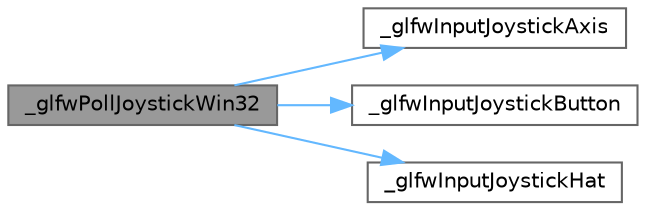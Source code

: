 digraph "_glfwPollJoystickWin32"
{
 // LATEX_PDF_SIZE
  bgcolor="transparent";
  edge [fontname=Helvetica,fontsize=10,labelfontname=Helvetica,labelfontsize=10];
  node [fontname=Helvetica,fontsize=10,shape=box,height=0.2,width=0.4];
  rankdir="LR";
  Node1 [id="Node000001",label="_glfwPollJoystickWin32",height=0.2,width=0.4,color="gray40", fillcolor="grey60", style="filled", fontcolor="black",tooltip=" "];
  Node1 -> Node2 [id="edge7_Node000001_Node000002",color="steelblue1",style="solid",tooltip=" "];
  Node2 [id="Node000002",label="_glfwInputJoystickAxis",height=0.2,width=0.4,color="grey40", fillcolor="white", style="filled",URL="$_classes_2lib_2external_2glfw_2src_2input_8c.html#ab91e3f3a89daff3809c3817a57a4f523",tooltip=" "];
  Node1 -> Node3 [id="edge8_Node000001_Node000003",color="steelblue1",style="solid",tooltip=" "];
  Node3 [id="Node000003",label="_glfwInputJoystickButton",height=0.2,width=0.4,color="grey40", fillcolor="white", style="filled",URL="$_classes_2lib_2external_2glfw_2src_2input_8c.html#af1048006805591e17cc431c016f539f5",tooltip=" "];
  Node1 -> Node4 [id="edge9_Node000001_Node000004",color="steelblue1",style="solid",tooltip=" "];
  Node4 [id="Node000004",label="_glfwInputJoystickHat",height=0.2,width=0.4,color="grey40", fillcolor="white", style="filled",URL="$_classes_2lib_2external_2glfw_2src_2input_8c.html#aca3d4e257b8212cf2a713f9a1069ff08",tooltip=" "];
}
